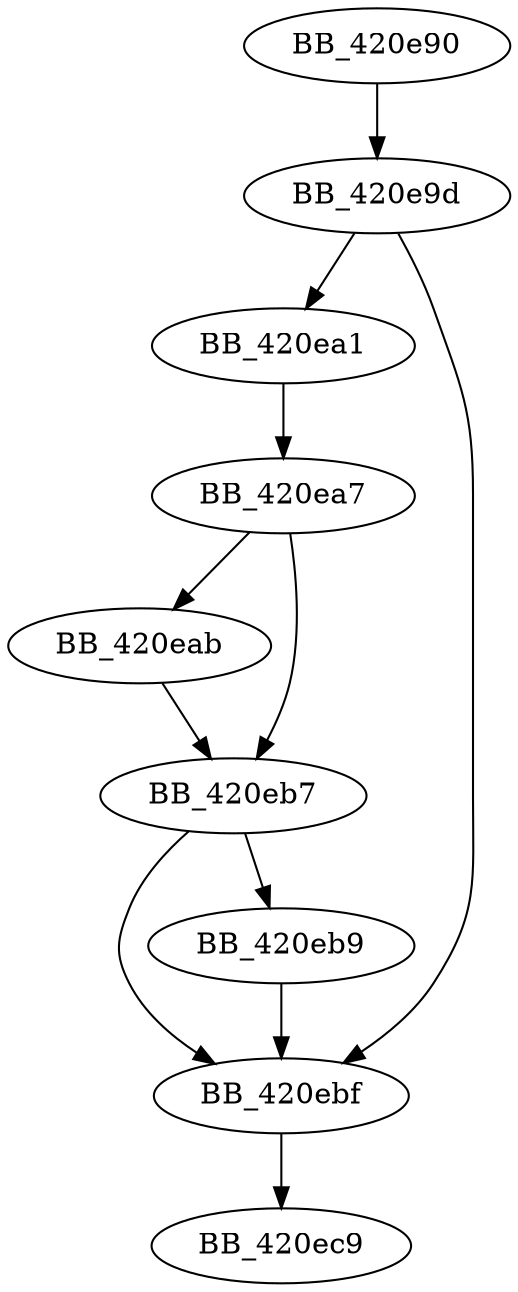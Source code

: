 DiGraph sub_420E90{
BB_420e90->BB_420e9d
BB_420e9d->BB_420ea1
BB_420e9d->BB_420ebf
BB_420ea1->BB_420ea7
BB_420ea7->BB_420eab
BB_420ea7->BB_420eb7
BB_420eab->BB_420eb7
BB_420eb7->BB_420eb9
BB_420eb7->BB_420ebf
BB_420eb9->BB_420ebf
BB_420ebf->BB_420ec9
}
